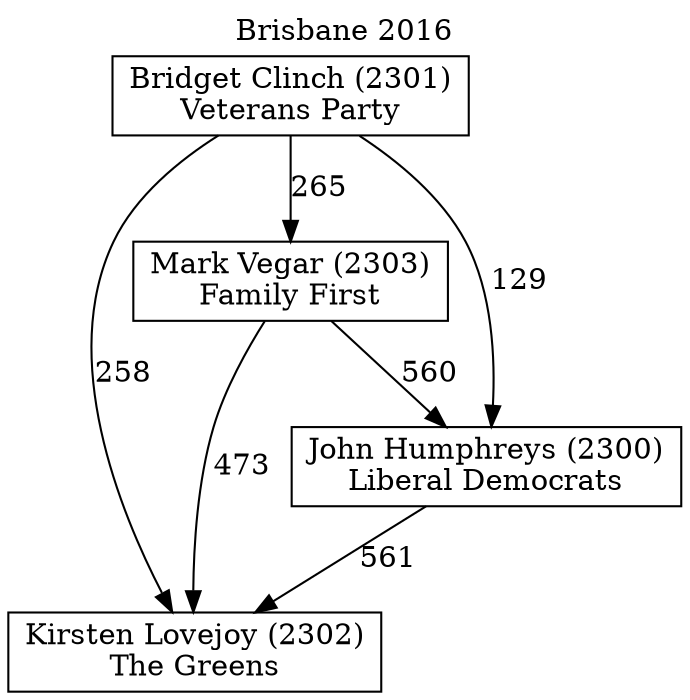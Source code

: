 // House preference flow
digraph "Kirsten Lovejoy (2302)_Brisbane_2016" {
	graph [label="Brisbane 2016" labelloc=t mclimit=10]
	node [shape=box]
	"Kirsten Lovejoy (2302)" [label="Kirsten Lovejoy (2302)
The Greens"]
	"Bridget Clinch (2301)" [label="Bridget Clinch (2301)
Veterans Party"]
	"Mark Vegar (2303)" [label="Mark Vegar (2303)
Family First"]
	"John Humphreys (2300)" [label="John Humphreys (2300)
Liberal Democrats"]
	"Bridget Clinch (2301)" -> "Kirsten Lovejoy (2302)" [label=258]
	"Bridget Clinch (2301)" -> "John Humphreys (2300)" [label=129]
	"Mark Vegar (2303)" -> "John Humphreys (2300)" [label=560]
	"Mark Vegar (2303)" -> "Kirsten Lovejoy (2302)" [label=473]
	"John Humphreys (2300)" -> "Kirsten Lovejoy (2302)" [label=561]
	"Bridget Clinch (2301)" -> "Mark Vegar (2303)" [label=265]
}
